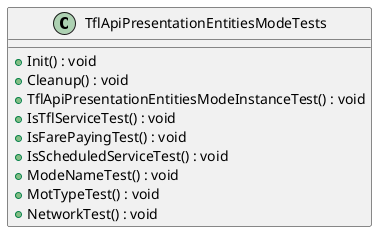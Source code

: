 @startuml
class TflApiPresentationEntitiesModeTests {
    + Init() : void
    + Cleanup() : void
    + TflApiPresentationEntitiesModeInstanceTest() : void
    + IsTflServiceTest() : void
    + IsFarePayingTest() : void
    + IsScheduledServiceTest() : void
    + ModeNameTest() : void
    + MotTypeTest() : void
    + NetworkTest() : void
}
@enduml
